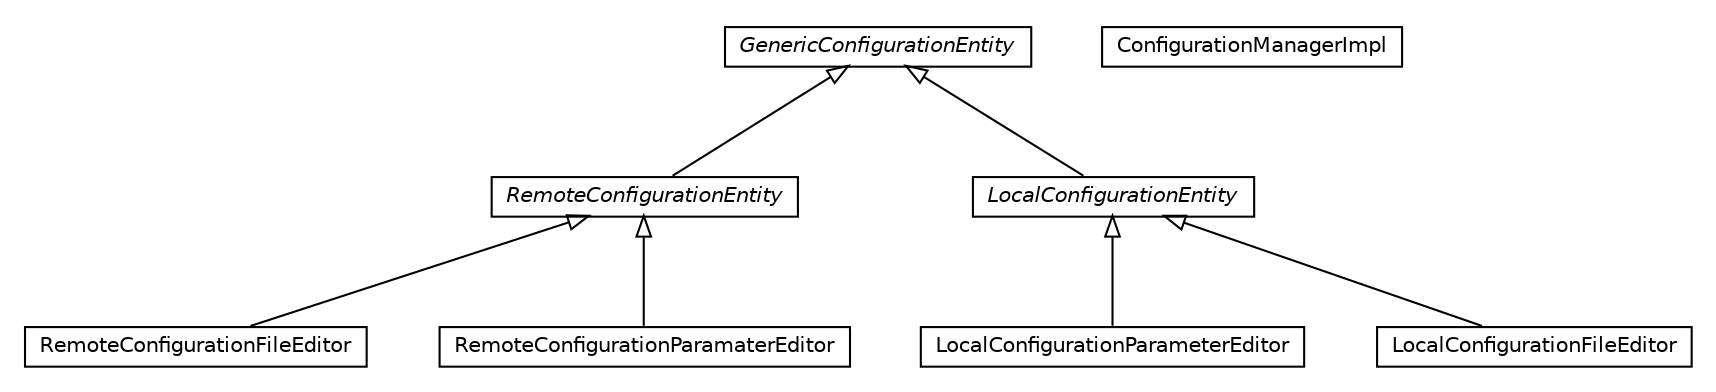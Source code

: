 #!/usr/local/bin/dot
#
# Class diagram 
# Generated by UMLGraph version R5_6-24-gf6e263 (http://www.umlgraph.org/)
#

digraph G {
	edge [fontname="Helvetica",fontsize=10,labelfontname="Helvetica",labelfontsize=10];
	node [fontname="Helvetica",fontsize=10,shape=plaintext];
	nodesep=0.25;
	ranksep=0.5;
	// org.universAAL.middleware.managers.configuration.core.impl.LocalConfigurationParameterEditor
	c498620 [label=<<table title="org.universAAL.middleware.managers.configuration.core.impl.LocalConfigurationParameterEditor" border="0" cellborder="1" cellspacing="0" cellpadding="2" port="p" href="./LocalConfigurationParameterEditor.html">
		<tr><td><table border="0" cellspacing="0" cellpadding="1">
<tr><td align="center" balign="center"> LocalConfigurationParameterEditor </td></tr>
		</table></td></tr>
		</table>>, URL="./LocalConfigurationParameterEditor.html", fontname="Helvetica", fontcolor="black", fontsize=10.0];
	// org.universAAL.middleware.managers.configuration.core.impl.RemoteConfigurationFileEditor
	c498621 [label=<<table title="org.universAAL.middleware.managers.configuration.core.impl.RemoteConfigurationFileEditor" border="0" cellborder="1" cellspacing="0" cellpadding="2" port="p" href="./RemoteConfigurationFileEditor.html">
		<tr><td><table border="0" cellspacing="0" cellpadding="1">
<tr><td align="center" balign="center"> RemoteConfigurationFileEditor </td></tr>
		</table></td></tr>
		</table>>, URL="./RemoteConfigurationFileEditor.html", fontname="Helvetica", fontcolor="black", fontsize=10.0];
	// org.universAAL.middleware.managers.configuration.core.impl.LocalConfigurationFileEditor
	c498622 [label=<<table title="org.universAAL.middleware.managers.configuration.core.impl.LocalConfigurationFileEditor" border="0" cellborder="1" cellspacing="0" cellpadding="2" port="p" href="./LocalConfigurationFileEditor.html">
		<tr><td><table border="0" cellspacing="0" cellpadding="1">
<tr><td align="center" balign="center"> LocalConfigurationFileEditor </td></tr>
		</table></td></tr>
		</table>>, URL="./LocalConfigurationFileEditor.html", fontname="Helvetica", fontcolor="black", fontsize=10.0];
	// org.universAAL.middleware.managers.configuration.core.impl.RemoteConfigurationEntity
	c498623 [label=<<table title="org.universAAL.middleware.managers.configuration.core.impl.RemoteConfigurationEntity" border="0" cellborder="1" cellspacing="0" cellpadding="2" port="p" href="./RemoteConfigurationEntity.html">
		<tr><td><table border="0" cellspacing="0" cellpadding="1">
<tr><td align="center" balign="center"><font face="Helvetica-Oblique"> RemoteConfigurationEntity </font></td></tr>
		</table></td></tr>
		</table>>, URL="./RemoteConfigurationEntity.html", fontname="Helvetica", fontcolor="black", fontsize=10.0];
	// org.universAAL.middleware.managers.configuration.core.impl.RemoteConfigurationParamaterEditor
	c498624 [label=<<table title="org.universAAL.middleware.managers.configuration.core.impl.RemoteConfigurationParamaterEditor" border="0" cellborder="1" cellspacing="0" cellpadding="2" port="p" href="./RemoteConfigurationParamaterEditor.html">
		<tr><td><table border="0" cellspacing="0" cellpadding="1">
<tr><td align="center" balign="center"> RemoteConfigurationParamaterEditor </td></tr>
		</table></td></tr>
		</table>>, URL="./RemoteConfigurationParamaterEditor.html", fontname="Helvetica", fontcolor="black", fontsize=10.0];
	// org.universAAL.middleware.managers.configuration.core.impl.LocalConfigurationEntity
	c498625 [label=<<table title="org.universAAL.middleware.managers.configuration.core.impl.LocalConfigurationEntity" border="0" cellborder="1" cellspacing="0" cellpadding="2" port="p" href="./LocalConfigurationEntity.html">
		<tr><td><table border="0" cellspacing="0" cellpadding="1">
<tr><td align="center" balign="center"><font face="Helvetica-Oblique"> LocalConfigurationEntity </font></td></tr>
		</table></td></tr>
		</table>>, URL="./LocalConfigurationEntity.html", fontname="Helvetica", fontcolor="black", fontsize=10.0];
	// org.universAAL.middleware.managers.configuration.core.impl.ConfigurationManagerImpl
	c498626 [label=<<table title="org.universAAL.middleware.managers.configuration.core.impl.ConfigurationManagerImpl" border="0" cellborder="1" cellspacing="0" cellpadding="2" port="p" href="./ConfigurationManagerImpl.html">
		<tr><td><table border="0" cellspacing="0" cellpadding="1">
<tr><td align="center" balign="center"> ConfigurationManagerImpl </td></tr>
		</table></td></tr>
		</table>>, URL="./ConfigurationManagerImpl.html", fontname="Helvetica", fontcolor="black", fontsize=10.0];
	// org.universAAL.middleware.managers.configuration.core.impl.GenericConfigurationEntity
	c498627 [label=<<table title="org.universAAL.middleware.managers.configuration.core.impl.GenericConfigurationEntity" border="0" cellborder="1" cellspacing="0" cellpadding="2" port="p" href="./GenericConfigurationEntity.html">
		<tr><td><table border="0" cellspacing="0" cellpadding="1">
<tr><td align="center" balign="center"><font face="Helvetica-Oblique"> GenericConfigurationEntity </font></td></tr>
		</table></td></tr>
		</table>>, URL="./GenericConfigurationEntity.html", fontname="Helvetica", fontcolor="black", fontsize=10.0];
	//org.universAAL.middleware.managers.configuration.core.impl.LocalConfigurationParameterEditor extends org.universAAL.middleware.managers.configuration.core.impl.LocalConfigurationEntity
	c498625:p -> c498620:p [dir=back,arrowtail=empty];
	//org.universAAL.middleware.managers.configuration.core.impl.RemoteConfigurationFileEditor extends org.universAAL.middleware.managers.configuration.core.impl.RemoteConfigurationEntity
	c498623:p -> c498621:p [dir=back,arrowtail=empty];
	//org.universAAL.middleware.managers.configuration.core.impl.LocalConfigurationFileEditor extends org.universAAL.middleware.managers.configuration.core.impl.LocalConfigurationEntity
	c498625:p -> c498622:p [dir=back,arrowtail=empty];
	//org.universAAL.middleware.managers.configuration.core.impl.RemoteConfigurationEntity extends org.universAAL.middleware.managers.configuration.core.impl.GenericConfigurationEntity
	c498627:p -> c498623:p [dir=back,arrowtail=empty];
	//org.universAAL.middleware.managers.configuration.core.impl.RemoteConfigurationParamaterEditor extends org.universAAL.middleware.managers.configuration.core.impl.RemoteConfigurationEntity
	c498623:p -> c498624:p [dir=back,arrowtail=empty];
	//org.universAAL.middleware.managers.configuration.core.impl.LocalConfigurationEntity extends org.universAAL.middleware.managers.configuration.core.impl.GenericConfigurationEntity
	c498627:p -> c498625:p [dir=back,arrowtail=empty];
}

